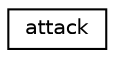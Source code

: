 digraph "Graphical Class Hierarchy"
{
 // LATEX_PDF_SIZE
  edge [fontname="Helvetica",fontsize="10",labelfontname="Helvetica",labelfontsize="10"];
  node [fontname="Helvetica",fontsize="10",shape=record];
  rankdir="LR";
  Node0 [label="attack",height=0.2,width=0.4,color="black", fillcolor="white", style="filled",URL="$classattack.html",tooltip=" "];
}
